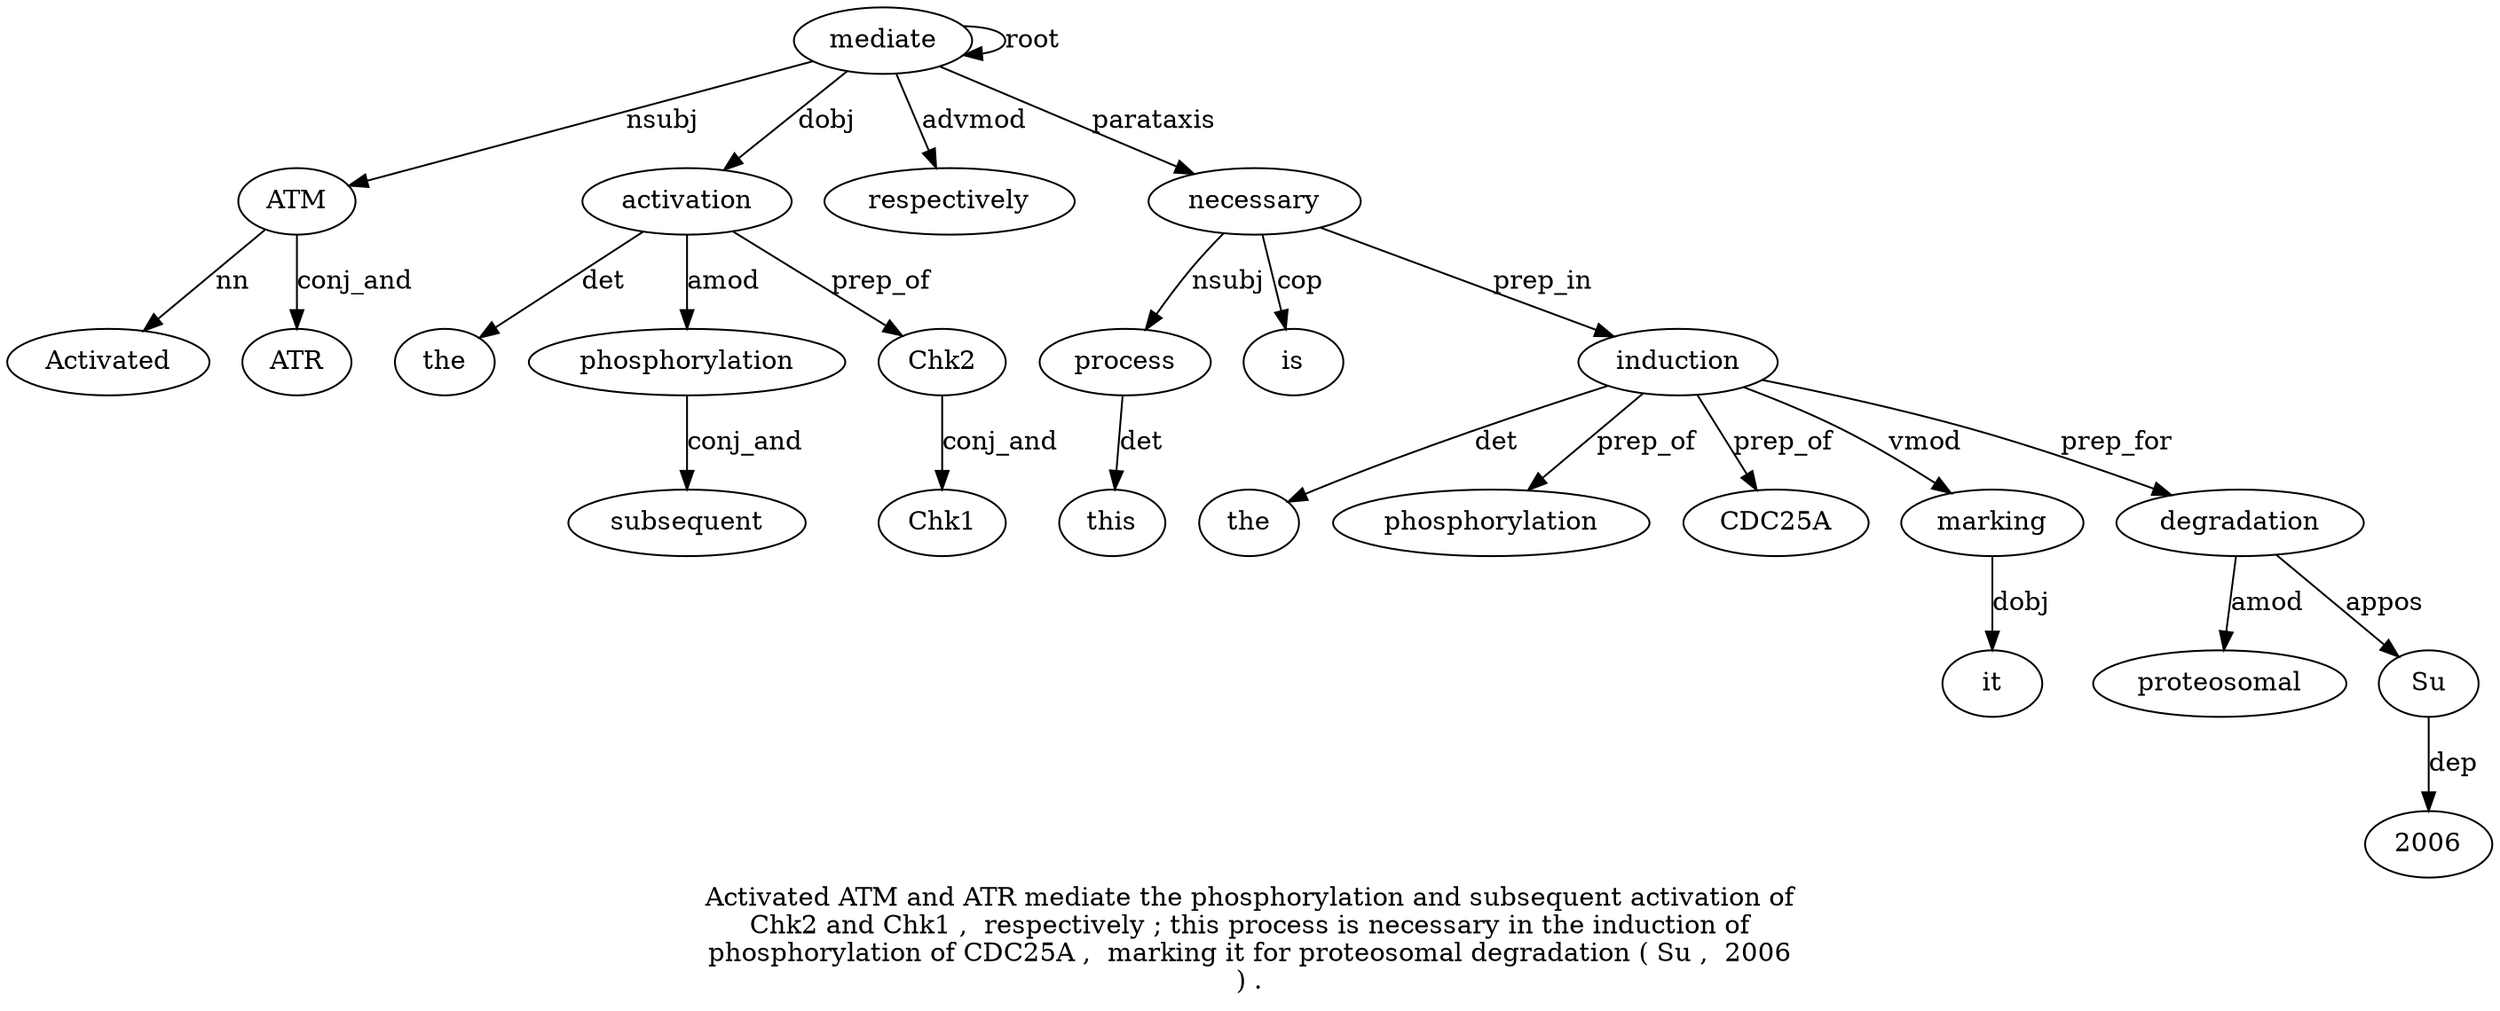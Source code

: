 digraph "Activated ATM and ATR mediate the phosphorylation and subsequent activation of Chk2 and Chk1 ,  respectively ; this process is necessary in the induction of phosphorylation of CDC25A ,  marking it for proteosomal degradation ( Su ,  2006 ) ." {
label="Activated ATM and ATR mediate the phosphorylation and subsequent activation of
Chk2 and Chk1 ,  respectively ; this process is necessary in the induction of
phosphorylation of CDC25A ,  marking it for proteosomal degradation ( Su ,  2006
) .";
ATM2 [style=filled, fillcolor=white, label=ATM];
Activated1 [style=filled, fillcolor=white, label=Activated];
ATM2 -> Activated1  [label=nn];
mediate5 [style=filled, fillcolor=white, label=mediate];
mediate5 -> ATM2  [label=nsubj];
ATR4 [style=filled, fillcolor=white, label=ATR];
ATM2 -> ATR4  [label=conj_and];
mediate5 -> mediate5  [label=root];
activation10 [style=filled, fillcolor=white, label=activation];
the6 [style=filled, fillcolor=white, label=the];
activation10 -> the6  [label=det];
phosphorylation7 [style=filled, fillcolor=white, label=phosphorylation];
activation10 -> phosphorylation7  [label=amod];
subsequent9 [style=filled, fillcolor=white, label=subsequent];
phosphorylation7 -> subsequent9  [label=conj_and];
mediate5 -> activation10  [label=dobj];
Chk21 [style=filled, fillcolor=white, label=Chk2];
activation10 -> Chk21  [label=prep_of];
Chk114 [style=filled, fillcolor=white, label=Chk1];
Chk21 -> Chk114  [label=conj_and];
respectively16 [style=filled, fillcolor=white, label=respectively];
mediate5 -> respectively16  [label=advmod];
process19 [style=filled, fillcolor=white, label=process];
this18 [style=filled, fillcolor=white, label=this];
process19 -> this18  [label=det];
necessary21 [style=filled, fillcolor=white, label=necessary];
necessary21 -> process19  [label=nsubj];
is20 [style=filled, fillcolor=white, label=is];
necessary21 -> is20  [label=cop];
mediate5 -> necessary21  [label=parataxis];
induction24 [style=filled, fillcolor=white, label=induction];
the23 [style=filled, fillcolor=white, label=the];
induction24 -> the23  [label=det];
necessary21 -> induction24  [label=prep_in];
phosphorylation26 [style=filled, fillcolor=white, label=phosphorylation];
induction24 -> phosphorylation26  [label=prep_of];
CDC25A28 [style=filled, fillcolor=white, label=CDC25A];
induction24 -> CDC25A28  [label=prep_of];
marking30 [style=filled, fillcolor=white, label=marking];
induction24 -> marking30  [label=vmod];
it31 [style=filled, fillcolor=white, label=it];
marking30 -> it31  [label=dobj];
degradation34 [style=filled, fillcolor=white, label=degradation];
proteosomal33 [style=filled, fillcolor=white, label=proteosomal];
degradation34 -> proteosomal33  [label=amod];
induction24 -> degradation34  [label=prep_for];
Su36 [style=filled, fillcolor=white, label=Su];
degradation34 -> Su36  [label=appos];
200638 [style=filled, fillcolor=white, label=2006];
Su36 -> 200638  [label=dep];
}
